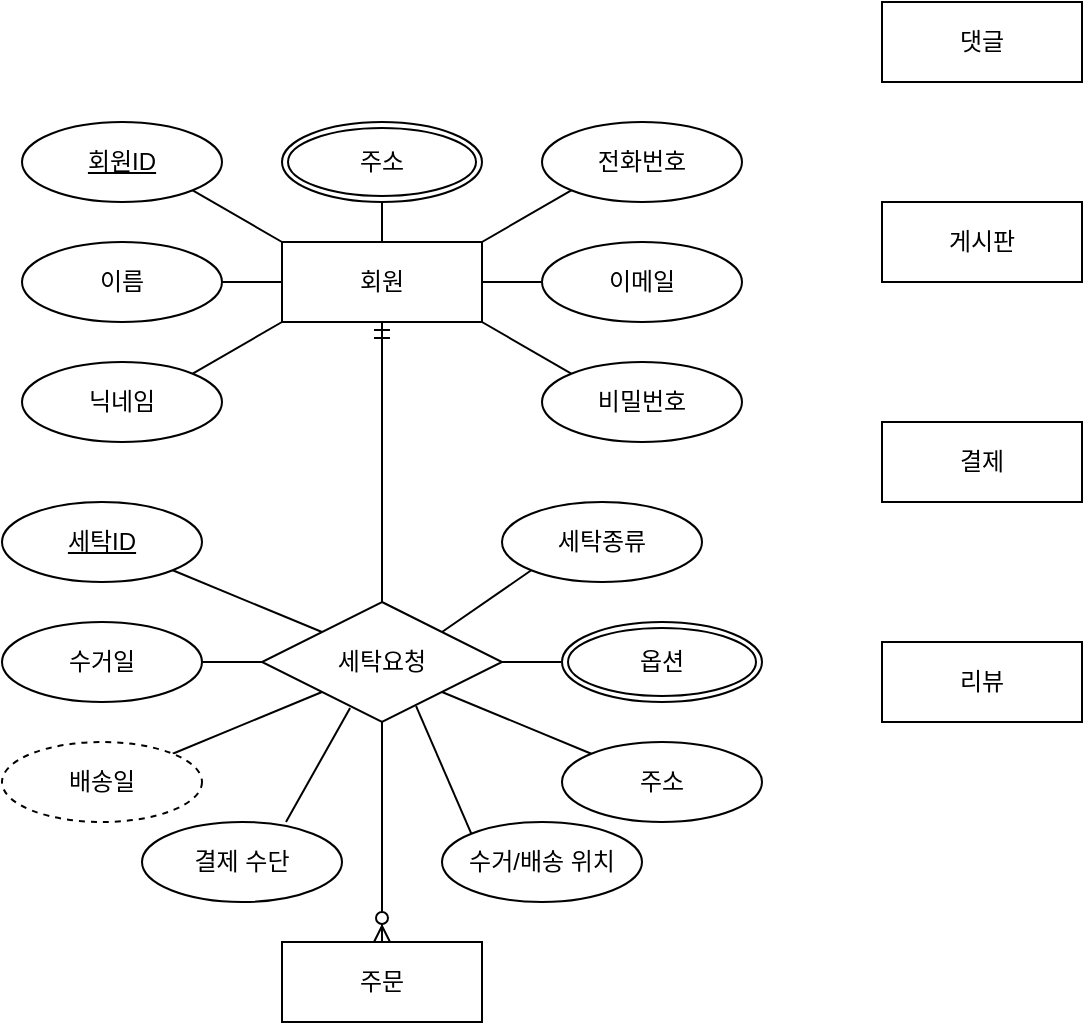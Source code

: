 <mxfile version="21.7.2" type="github">
  <diagram id="R2lEEEUBdFMjLlhIrx00" name="Page-1">
    <mxGraphModel dx="893" dy="576" grid="1" gridSize="10" guides="1" tooltips="1" connect="1" arrows="1" fold="1" page="1" pageScale="1" pageWidth="850" pageHeight="1100" math="0" shadow="0" extFonts="Permanent Marker^https://fonts.googleapis.com/css?family=Permanent+Marker">
      <root>
        <mxCell id="0" />
        <mxCell id="1" parent="0" />
        <mxCell id="YE9Ve-NsIoE-Osug2IYx-11" value="회원" style="whiteSpace=wrap;html=1;align=center;" vertex="1" parent="1">
          <mxGeometry x="240" y="280" width="100" height="40" as="geometry" />
        </mxCell>
        <mxCell id="YE9Ve-NsIoE-Osug2IYx-12" value="게시판" style="whiteSpace=wrap;html=1;align=center;" vertex="1" parent="1">
          <mxGeometry x="540" y="260" width="100" height="40" as="geometry" />
        </mxCell>
        <mxCell id="YE9Ve-NsIoE-Osug2IYx-13" value="댓글" style="whiteSpace=wrap;html=1;align=center;" vertex="1" parent="1">
          <mxGeometry x="540" y="160" width="100" height="40" as="geometry" />
        </mxCell>
        <mxCell id="YE9Ve-NsIoE-Osug2IYx-15" value="결제" style="whiteSpace=wrap;html=1;align=center;" vertex="1" parent="1">
          <mxGeometry x="540" y="370" width="100" height="40" as="geometry" />
        </mxCell>
        <mxCell id="YE9Ve-NsIoE-Osug2IYx-16" value="리뷰" style="whiteSpace=wrap;html=1;align=center;" vertex="1" parent="1">
          <mxGeometry x="540" y="480" width="100" height="40" as="geometry" />
        </mxCell>
        <mxCell id="YE9Ve-NsIoE-Osug2IYx-18" value="세탁요청" style="shape=rhombus;perimeter=rhombusPerimeter;whiteSpace=wrap;html=1;align=center;" vertex="1" parent="1">
          <mxGeometry x="230" y="460" width="120" height="60" as="geometry" />
        </mxCell>
        <mxCell id="YE9Ve-NsIoE-Osug2IYx-19" value="주문" style="whiteSpace=wrap;html=1;align=center;" vertex="1" parent="1">
          <mxGeometry x="240" y="630" width="100" height="40" as="geometry" />
        </mxCell>
        <mxCell id="YE9Ve-NsIoE-Osug2IYx-23" value="" style="fontSize=12;html=1;endArrow=ERmandOne;rounded=0;exitX=0.5;exitY=0;exitDx=0;exitDy=0;" edge="1" parent="1" source="YE9Ve-NsIoE-Osug2IYx-18">
          <mxGeometry width="100" height="100" relative="1" as="geometry">
            <mxPoint x="290" y="360" as="sourcePoint" />
            <mxPoint x="290" y="320" as="targetPoint" />
          </mxGeometry>
        </mxCell>
        <mxCell id="YE9Ve-NsIoE-Osug2IYx-26" value="" style="fontSize=12;html=1;endArrow=ERzeroToMany;endFill=1;rounded=0;exitX=0.5;exitY=1;exitDx=0;exitDy=0;entryX=0.5;entryY=0;entryDx=0;entryDy=0;" edge="1" parent="1" source="YE9Ve-NsIoE-Osug2IYx-18" target="YE9Ve-NsIoE-Osug2IYx-19">
          <mxGeometry width="100" height="100" relative="1" as="geometry">
            <mxPoint x="330" y="560" as="sourcePoint" />
            <mxPoint x="430" y="460" as="targetPoint" />
          </mxGeometry>
        </mxCell>
        <mxCell id="YE9Ve-NsIoE-Osug2IYx-28" value="회원ID" style="ellipse;whiteSpace=wrap;html=1;align=center;fontStyle=4;" vertex="1" parent="1">
          <mxGeometry x="110" y="220" width="100" height="40" as="geometry" />
        </mxCell>
        <mxCell id="YE9Ve-NsIoE-Osug2IYx-30" value="전화번호" style="ellipse;whiteSpace=wrap;html=1;align=center;" vertex="1" parent="1">
          <mxGeometry x="370" y="220" width="100" height="40" as="geometry" />
        </mxCell>
        <mxCell id="YE9Ve-NsIoE-Osug2IYx-31" value="이름" style="ellipse;whiteSpace=wrap;html=1;align=center;" vertex="1" parent="1">
          <mxGeometry x="110" y="280" width="100" height="40" as="geometry" />
        </mxCell>
        <mxCell id="YE9Ve-NsIoE-Osug2IYx-32" value="이메일" style="ellipse;whiteSpace=wrap;html=1;align=center;" vertex="1" parent="1">
          <mxGeometry x="370" y="280" width="100" height="40" as="geometry" />
        </mxCell>
        <mxCell id="YE9Ve-NsIoE-Osug2IYx-47" value="" style="endArrow=none;html=1;rounded=0;exitX=1;exitY=1;exitDx=0;exitDy=0;entryX=0;entryY=0;entryDx=0;entryDy=0;" edge="1" parent="1" source="YE9Ve-NsIoE-Osug2IYx-28" target="YE9Ve-NsIoE-Osug2IYx-11">
          <mxGeometry relative="1" as="geometry">
            <mxPoint x="400" y="360" as="sourcePoint" />
            <mxPoint x="560" y="360" as="targetPoint" />
          </mxGeometry>
        </mxCell>
        <mxCell id="YE9Ve-NsIoE-Osug2IYx-48" value="" style="endArrow=none;html=1;rounded=0;exitX=0.5;exitY=1;exitDx=0;exitDy=0;entryX=0.5;entryY=0;entryDx=0;entryDy=0;" edge="1" parent="1" target="YE9Ve-NsIoE-Osug2IYx-11">
          <mxGeometry relative="1" as="geometry">
            <mxPoint x="290" y="260" as="sourcePoint" />
            <mxPoint x="630" y="300" as="targetPoint" />
          </mxGeometry>
        </mxCell>
        <mxCell id="YE9Ve-NsIoE-Osug2IYx-49" value="" style="endArrow=none;html=1;rounded=0;entryX=1;entryY=0;entryDx=0;entryDy=0;exitX=0;exitY=1;exitDx=0;exitDy=0;" edge="1" parent="1" source="YE9Ve-NsIoE-Osug2IYx-30" target="YE9Ve-NsIoE-Osug2IYx-11">
          <mxGeometry relative="1" as="geometry">
            <mxPoint x="410" y="250" as="sourcePoint" />
            <mxPoint x="630" y="300" as="targetPoint" />
          </mxGeometry>
        </mxCell>
        <mxCell id="YE9Ve-NsIoE-Osug2IYx-50" value="" style="endArrow=none;html=1;rounded=0;exitX=1;exitY=0.5;exitDx=0;exitDy=0;" edge="1" parent="1" source="YE9Ve-NsIoE-Osug2IYx-31">
          <mxGeometry relative="1" as="geometry">
            <mxPoint x="470" y="300" as="sourcePoint" />
            <mxPoint x="240" y="300" as="targetPoint" />
          </mxGeometry>
        </mxCell>
        <mxCell id="YE9Ve-NsIoE-Osug2IYx-53" value="" style="endArrow=none;html=1;rounded=0;exitX=1;exitY=0.5;exitDx=0;exitDy=0;entryX=0;entryY=0.5;entryDx=0;entryDy=0;" edge="1" parent="1" source="YE9Ve-NsIoE-Osug2IYx-11" target="YE9Ve-NsIoE-Osug2IYx-32">
          <mxGeometry relative="1" as="geometry">
            <mxPoint x="470" y="300" as="sourcePoint" />
            <mxPoint x="370" y="300" as="targetPoint" />
          </mxGeometry>
        </mxCell>
        <mxCell id="YE9Ve-NsIoE-Osug2IYx-54" value="닉네임" style="ellipse;whiteSpace=wrap;html=1;align=center;" vertex="1" parent="1">
          <mxGeometry x="110" y="340" width="100" height="40" as="geometry" />
        </mxCell>
        <mxCell id="YE9Ve-NsIoE-Osug2IYx-55" value="" style="endArrow=none;html=1;rounded=0;exitX=1;exitY=0;exitDx=0;exitDy=0;entryX=0;entryY=1;entryDx=0;entryDy=0;" edge="1" parent="1" source="YE9Ve-NsIoE-Osug2IYx-54" target="YE9Ve-NsIoE-Osug2IYx-11">
          <mxGeometry relative="1" as="geometry">
            <mxPoint x="470" y="350" as="sourcePoint" />
            <mxPoint x="240" y="350" as="targetPoint" />
          </mxGeometry>
        </mxCell>
        <mxCell id="YE9Ve-NsIoE-Osug2IYx-56" value="비밀번호" style="ellipse;whiteSpace=wrap;html=1;align=center;" vertex="1" parent="1">
          <mxGeometry x="370" y="340" width="100" height="40" as="geometry" />
        </mxCell>
        <mxCell id="YE9Ve-NsIoE-Osug2IYx-57" value="" style="endArrow=none;html=1;rounded=0;exitX=1;exitY=1;exitDx=0;exitDy=0;entryX=0;entryY=0;entryDx=0;entryDy=0;" edge="1" parent="1" target="YE9Ve-NsIoE-Osug2IYx-56" source="YE9Ve-NsIoE-Osug2IYx-11">
          <mxGeometry relative="1" as="geometry">
            <mxPoint x="340" y="360" as="sourcePoint" />
            <mxPoint x="370" y="360" as="targetPoint" />
          </mxGeometry>
        </mxCell>
        <mxCell id="YE9Ve-NsIoE-Osug2IYx-58" value="세탁ID" style="ellipse;whiteSpace=wrap;html=1;align=center;fontStyle=4;" vertex="1" parent="1">
          <mxGeometry x="100" y="410" width="100" height="40" as="geometry" />
        </mxCell>
        <mxCell id="YE9Ve-NsIoE-Osug2IYx-59" value="" style="endArrow=none;html=1;rounded=0;exitX=1;exitY=1;exitDx=0;exitDy=0;entryX=0;entryY=0;entryDx=0;entryDy=0;" edge="1" parent="1" source="YE9Ve-NsIoE-Osug2IYx-58" target="YE9Ve-NsIoE-Osug2IYx-18">
          <mxGeometry relative="1" as="geometry">
            <mxPoint x="400" y="550" as="sourcePoint" />
            <mxPoint x="250" y="470" as="targetPoint" />
          </mxGeometry>
        </mxCell>
        <mxCell id="YE9Ve-NsIoE-Osug2IYx-64" value="주소" style="ellipse;shape=doubleEllipse;margin=3;whiteSpace=wrap;html=1;align=center;" vertex="1" parent="1">
          <mxGeometry x="240" y="220" width="100" height="40" as="geometry" />
        </mxCell>
        <mxCell id="YE9Ve-NsIoE-Osug2IYx-66" value="" style="endArrow=none;html=1;rounded=0;exitX=1;exitY=0.5;exitDx=0;exitDy=0;entryX=0;entryY=0.5;entryDx=0;entryDy=0;" edge="1" parent="1" source="YE9Ve-NsIoE-Osug2IYx-67" target="YE9Ve-NsIoE-Osug2IYx-18">
          <mxGeometry relative="1" as="geometry">
            <mxPoint x="200" y="490" as="sourcePoint" />
            <mxPoint x="270" y="485" as="targetPoint" />
          </mxGeometry>
        </mxCell>
        <mxCell id="YE9Ve-NsIoE-Osug2IYx-67" value="수거일" style="ellipse;whiteSpace=wrap;html=1;align=center;" vertex="1" parent="1">
          <mxGeometry x="100" y="470" width="100" height="40" as="geometry" />
        </mxCell>
        <mxCell id="YE9Ve-NsIoE-Osug2IYx-68" value="" style="endArrow=none;html=1;rounded=0;exitX=1;exitY=0;exitDx=0;exitDy=0;entryX=0;entryY=1;entryDx=0;entryDy=0;" edge="1" parent="1" source="YE9Ve-NsIoE-Osug2IYx-70" target="YE9Ve-NsIoE-Osug2IYx-18">
          <mxGeometry relative="1" as="geometry">
            <mxPoint x="200" y="540" as="sourcePoint" />
            <mxPoint x="230" y="540" as="targetPoint" />
          </mxGeometry>
        </mxCell>
        <mxCell id="YE9Ve-NsIoE-Osug2IYx-70" value="배송일" style="ellipse;whiteSpace=wrap;html=1;align=center;dashed=1;" vertex="1" parent="1">
          <mxGeometry x="100" y="530" width="100" height="40" as="geometry" />
        </mxCell>
        <mxCell id="YE9Ve-NsIoE-Osug2IYx-71" value="" style="endArrow=none;html=1;rounded=0;exitX=0;exitY=1;exitDx=0;exitDy=0;entryX=1;entryY=0;entryDx=0;entryDy=0;" edge="1" parent="1" source="YE9Ve-NsIoE-Osug2IYx-72" target="YE9Ve-NsIoE-Osug2IYx-18">
          <mxGeometry relative="1" as="geometry">
            <mxPoint x="450" y="430" as="sourcePoint" />
            <mxPoint x="480" y="430" as="targetPoint" />
          </mxGeometry>
        </mxCell>
        <mxCell id="YE9Ve-NsIoE-Osug2IYx-72" value="세탁종류" style="ellipse;whiteSpace=wrap;html=1;align=center;" vertex="1" parent="1">
          <mxGeometry x="350" y="410" width="100" height="40" as="geometry" />
        </mxCell>
        <mxCell id="YE9Ve-NsIoE-Osug2IYx-73" value="" style="endArrow=none;html=1;rounded=0;exitX=0;exitY=0.5;exitDx=0;exitDy=0;entryX=1;entryY=0.5;entryDx=0;entryDy=0;" edge="1" parent="1" source="YE9Ve-NsIoE-Osug2IYx-75" target="YE9Ve-NsIoE-Osug2IYx-18">
          <mxGeometry relative="1" as="geometry">
            <mxPoint x="380" y="490" as="sourcePoint" />
            <mxPoint x="350" y="535" as="targetPoint" />
          </mxGeometry>
        </mxCell>
        <mxCell id="YE9Ve-NsIoE-Osug2IYx-75" value="옵션" style="ellipse;shape=doubleEllipse;margin=3;whiteSpace=wrap;html=1;align=center;" vertex="1" parent="1">
          <mxGeometry x="380" y="470" width="100" height="40" as="geometry" />
        </mxCell>
        <mxCell id="YE9Ve-NsIoE-Osug2IYx-78" value="" style="endArrow=none;html=1;rounded=0;exitX=0;exitY=0;exitDx=0;exitDy=0;entryX=1;entryY=1;entryDx=0;entryDy=0;" edge="1" parent="1" source="YE9Ve-NsIoE-Osug2IYx-79" target="YE9Ve-NsIoE-Osug2IYx-18">
          <mxGeometry relative="1" as="geometry">
            <mxPoint x="465" y="538" as="sourcePoint" />
            <mxPoint x="335" y="583" as="targetPoint" />
          </mxGeometry>
        </mxCell>
        <mxCell id="YE9Ve-NsIoE-Osug2IYx-79" value="주소" style="ellipse;whiteSpace=wrap;html=1;align=center;" vertex="1" parent="1">
          <mxGeometry x="380" y="530" width="100" height="40" as="geometry" />
        </mxCell>
        <mxCell id="YE9Ve-NsIoE-Osug2IYx-80" value="" style="endArrow=none;html=1;rounded=0;exitX=0;exitY=0;exitDx=0;exitDy=0;entryX=0.642;entryY=0.867;entryDx=0;entryDy=0;entryPerimeter=0;" edge="1" parent="1" source="YE9Ve-NsIoE-Osug2IYx-81" target="YE9Ve-NsIoE-Osug2IYx-18">
          <mxGeometry relative="1" as="geometry">
            <mxPoint x="425" y="583" as="sourcePoint" />
            <mxPoint x="280" y="550" as="targetPoint" />
          </mxGeometry>
        </mxCell>
        <mxCell id="YE9Ve-NsIoE-Osug2IYx-81" value="수거/배송 위치" style="ellipse;whiteSpace=wrap;html=1;align=center;" vertex="1" parent="1">
          <mxGeometry x="320" y="570" width="100" height="40" as="geometry" />
        </mxCell>
        <mxCell id="YE9Ve-NsIoE-Osug2IYx-82" value="" style="endArrow=none;html=1;rounded=0;exitX=0.72;exitY=0;exitDx=0;exitDy=0;entryX=0.367;entryY=0.883;entryDx=0;entryDy=0;entryPerimeter=0;exitPerimeter=0;" edge="1" parent="1" source="YE9Ve-NsIoE-Osug2IYx-83" target="YE9Ve-NsIoE-Osug2IYx-18">
          <mxGeometry relative="1" as="geometry">
            <mxPoint x="270" y="590" as="sourcePoint" />
            <mxPoint x="300" y="590" as="targetPoint" />
          </mxGeometry>
        </mxCell>
        <mxCell id="YE9Ve-NsIoE-Osug2IYx-83" value="결제 수단" style="ellipse;whiteSpace=wrap;html=1;align=center;" vertex="1" parent="1">
          <mxGeometry x="170" y="570" width="100" height="40" as="geometry" />
        </mxCell>
      </root>
    </mxGraphModel>
  </diagram>
</mxfile>
